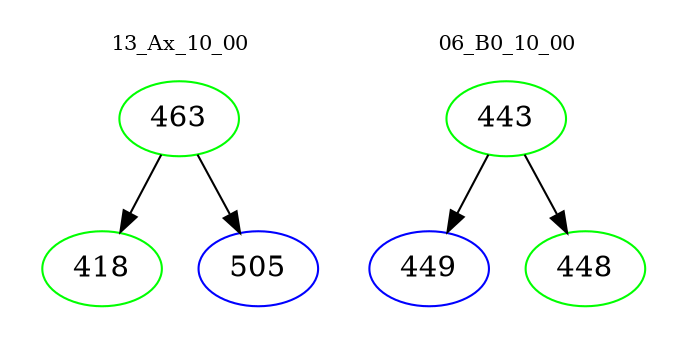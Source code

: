 digraph{
subgraph cluster_0 {
color = white
label = "13_Ax_10_00";
fontsize=10;
T0_463 [label="463", color="green"]
T0_463 -> T0_418 [color="black"]
T0_418 [label="418", color="green"]
T0_463 -> T0_505 [color="black"]
T0_505 [label="505", color="blue"]
}
subgraph cluster_1 {
color = white
label = "06_B0_10_00";
fontsize=10;
T1_443 [label="443", color="green"]
T1_443 -> T1_449 [color="black"]
T1_449 [label="449", color="blue"]
T1_443 -> T1_448 [color="black"]
T1_448 [label="448", color="green"]
}
}
